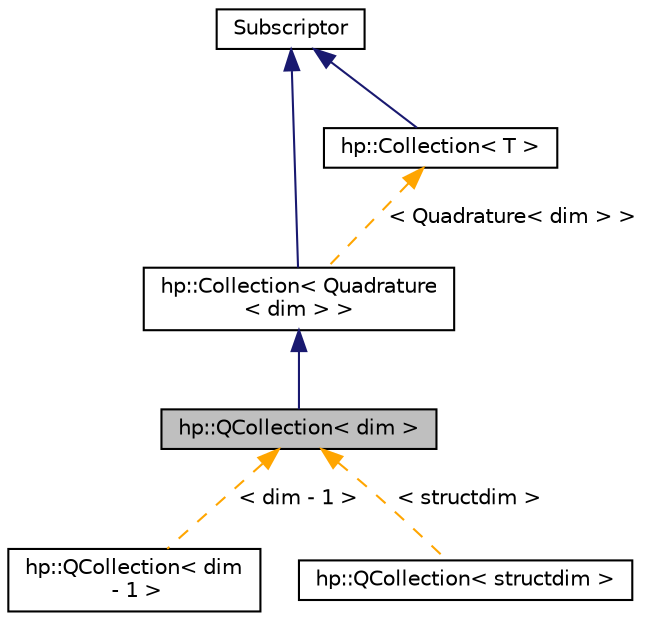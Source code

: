 digraph "hp::QCollection&lt; dim &gt;"
{
 // LATEX_PDF_SIZE
  edge [fontname="Helvetica",fontsize="10",labelfontname="Helvetica",labelfontsize="10"];
  node [fontname="Helvetica",fontsize="10",shape=record];
  Node1 [label="hp::QCollection\< dim \>",height=0.2,width=0.4,color="black", fillcolor="grey75", style="filled", fontcolor="black",tooltip=" "];
  Node2 -> Node1 [dir="back",color="midnightblue",fontsize="10",style="solid",fontname="Helvetica"];
  Node2 [label="hp::Collection\< Quadrature\l\< dim \> \>",height=0.2,width=0.4,color="black", fillcolor="white", style="filled",URL="$classhp_1_1Collection.html",tooltip=" "];
  Node3 -> Node2 [dir="back",color="midnightblue",fontsize="10",style="solid",fontname="Helvetica"];
  Node3 [label="Subscriptor",height=0.2,width=0.4,color="black", fillcolor="white", style="filled",URL="$classSubscriptor.html",tooltip=" "];
  Node4 -> Node2 [dir="back",color="orange",fontsize="10",style="dashed",label=" \< Quadrature\< dim \> \>" ,fontname="Helvetica"];
  Node4 [label="hp::Collection\< T \>",height=0.2,width=0.4,color="black", fillcolor="white", style="filled",URL="$classhp_1_1Collection.html",tooltip=" "];
  Node3 -> Node4 [dir="back",color="midnightblue",fontsize="10",style="solid",fontname="Helvetica"];
  Node1 -> Node5 [dir="back",color="orange",fontsize="10",style="dashed",label=" \< dim - 1 \>" ,fontname="Helvetica"];
  Node5 [label="hp::QCollection\< dim\l - 1 \>",height=0.2,width=0.4,color="black", fillcolor="white", style="filled",URL="$classhp_1_1QCollection.html",tooltip=" "];
  Node1 -> Node6 [dir="back",color="orange",fontsize="10",style="dashed",label=" \< structdim \>" ,fontname="Helvetica"];
  Node6 [label="hp::QCollection\< structdim \>",height=0.2,width=0.4,color="black", fillcolor="white", style="filled",URL="$classhp_1_1QCollection.html",tooltip=" "];
}
